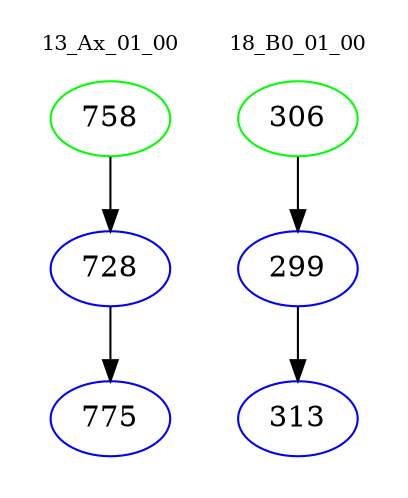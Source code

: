 digraph{
subgraph cluster_0 {
color = white
label = "13_Ax_01_00";
fontsize=10;
T0_758 [label="758", color="green"]
T0_758 -> T0_728 [color="black"]
T0_728 [label="728", color="blue"]
T0_728 -> T0_775 [color="black"]
T0_775 [label="775", color="blue"]
}
subgraph cluster_1 {
color = white
label = "18_B0_01_00";
fontsize=10;
T1_306 [label="306", color="green"]
T1_306 -> T1_299 [color="black"]
T1_299 [label="299", color="blue"]
T1_299 -> T1_313 [color="black"]
T1_313 [label="313", color="blue"]
}
}
